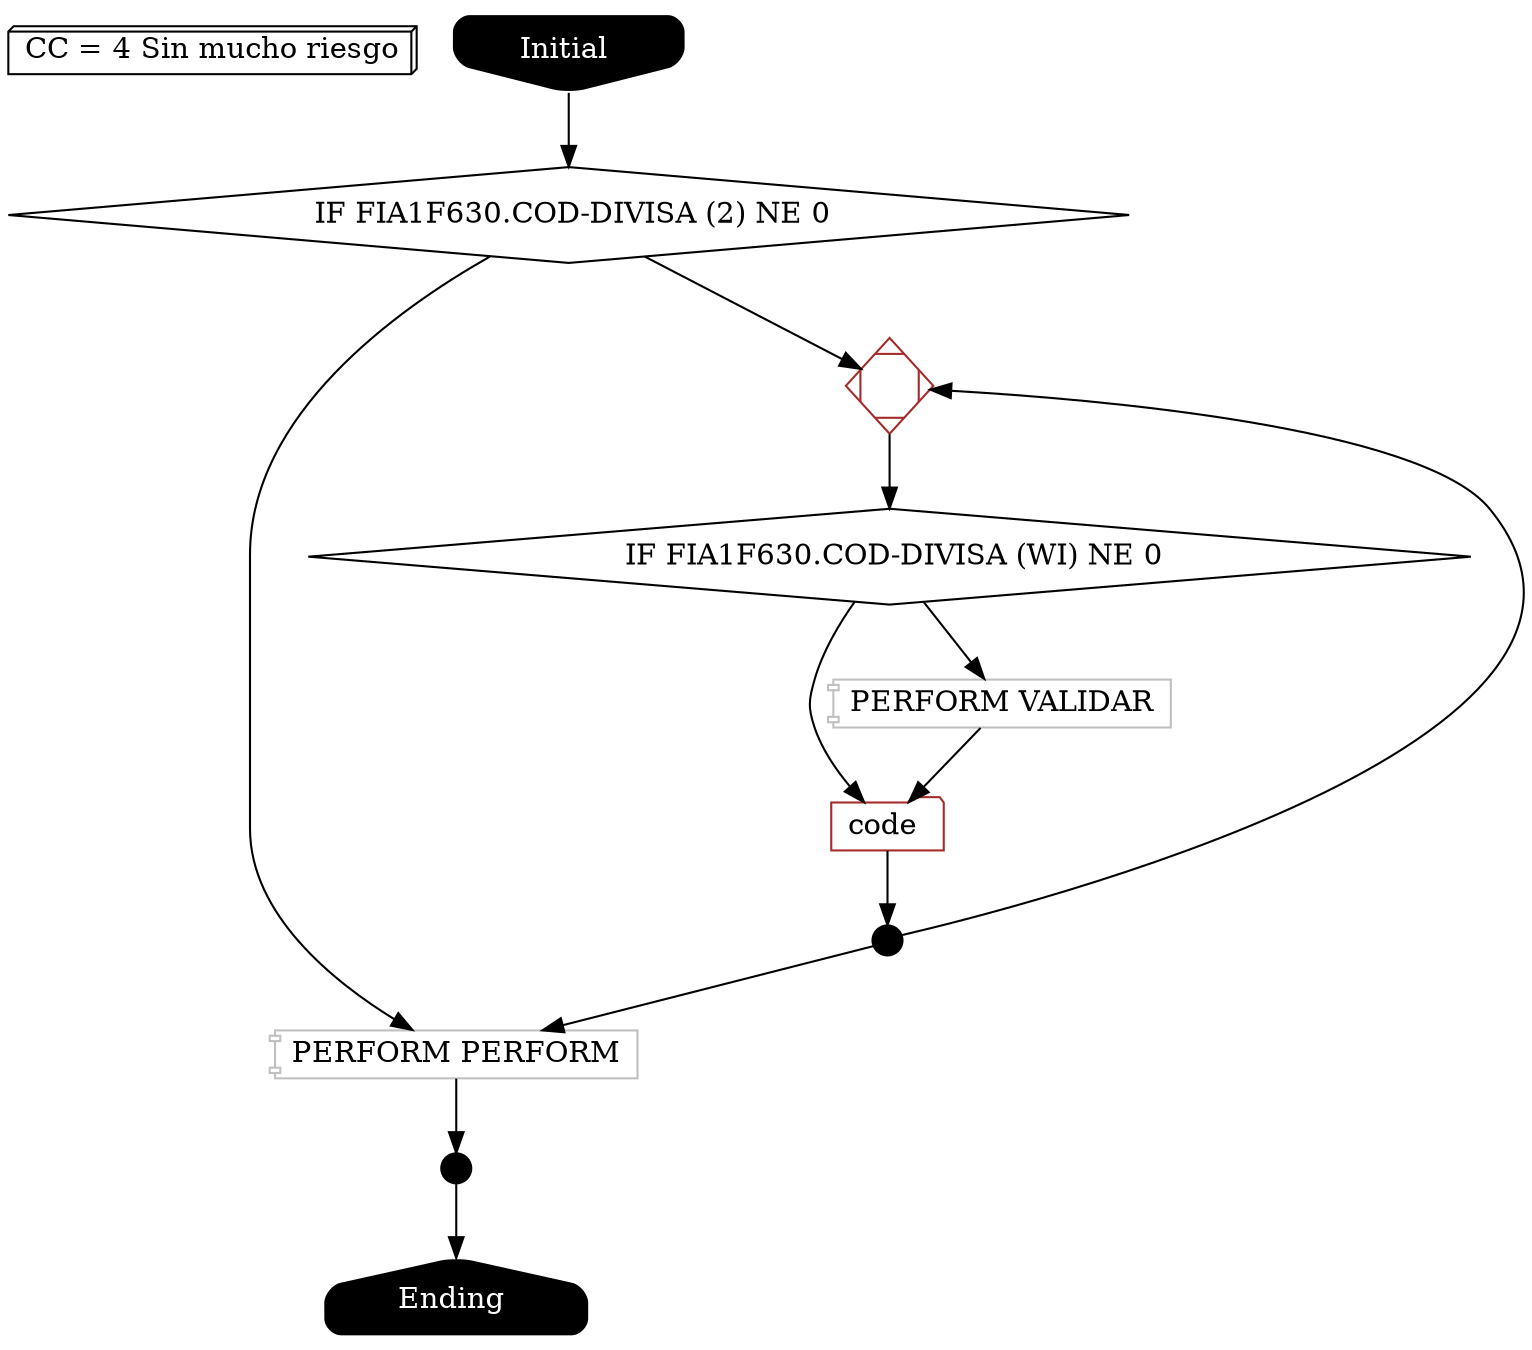 // 
digraph {
	graph [ layout=dot beautify=true]
	node [ color=black fillcolor=black height=.2 shape=house width=.2 fontcolor=white style="rounded, filled"]
	edge [ color=black]
		"Complejidad Ciclomática" [label="CC = 4 Sin mucho riesgo"  color=black fillcolor=white shape=box3d fontcolor=black]
		"1" [label=" IF FIA1F630.COD-DIVISA (2) NE 0"  color=black fillcolor=white shape=diamond fontcolor=black style=""]
		"2" [label="Initial "  color=black fillcolor=black shape=invhouse fontcolor=white style="rounded, filled"]
		"3" [label="PERFORM PERFORM"  color=grey fillcolor=white shape=component fontcolor=black style="rounded, filled"]
		"4" [label=" "  color=brown fillcolor=white shape=Mdiamond fontcolor=black style=""]
		"5" [label=" "  color=black fillcolor=black height=.2 shape=point width=.2 fontcolor=black style=rounded]
		"6" [label=" IF FIA1F630.COD-DIVISA (WI) NE 0"  color=black fillcolor=white height=.2 shape=diamond width=.2 fontcolor=black style=""]
		"7" [label="code "  color=brown fillcolor=white height=.2 shape=folder width=.2 fontcolor=black style=""]
		"8" [label="PERFORM VALIDAR"  color=grey fillcolor=white height=.2 shape=component width=.2 fontcolor=black style=""]
		"9" [label=" "  color=black fillcolor=black height=.2 shape=point width=.2 fontcolor=black style=rounded]
		"10" [label="Ending "  color=black fillcolor=black height=.2 shape=house width=.2 fontcolor=white style="rounded, filled"]
			9 -> 10 [ color=black]
			3 -> 9 [ color=black]
			5 -> 3 [ color=black]
			5 -> 4 [ color=black]
			7 -> 5 [ color=black]
			8 -> 7 [ color=black]
			6 -> 8 [ color=black]
			6 -> 7 [ color=black]
			4 -> 6 [ color=black]
			1 -> 4 [ color=black]
			1 -> 3 [ color=black]
			2 -> 1 [ color=black]
}
